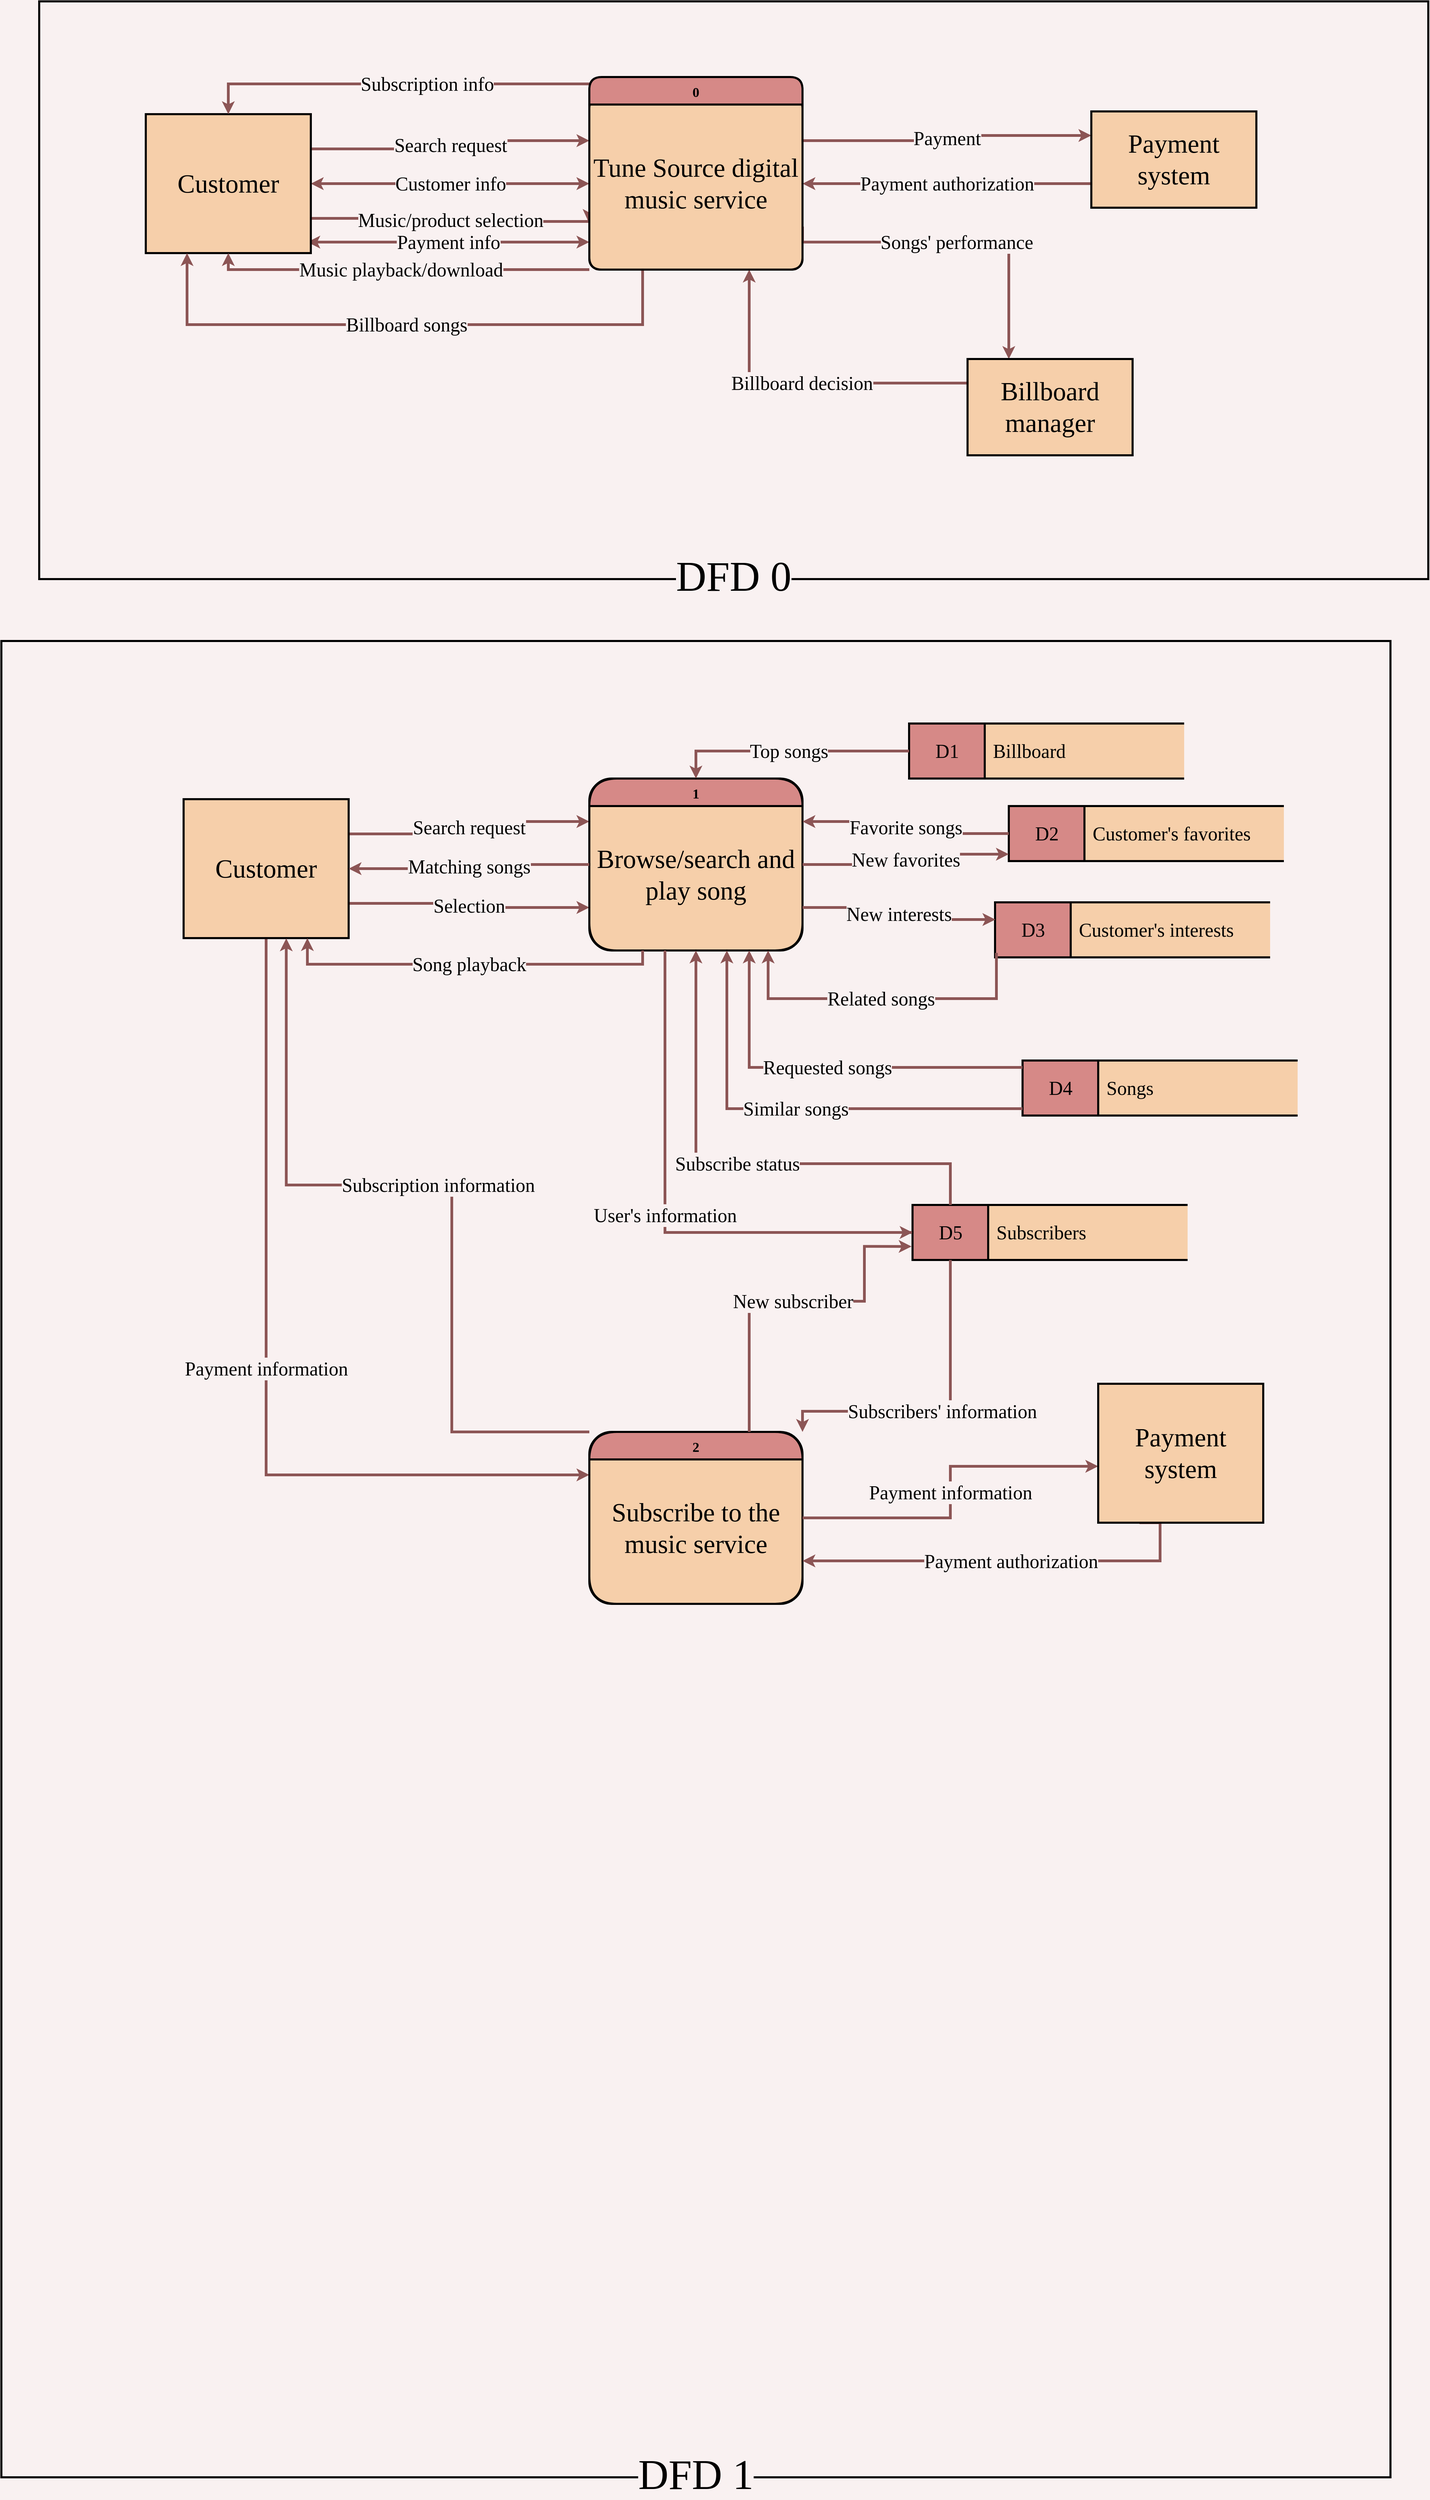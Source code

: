 <mxfile version="20.0.1" type="github">
  <diagram id="dOKS9UgJ7xeJMAQ9yBs4" name="Page-1">
    <mxGraphModel dx="4300" dy="2209" grid="1" gridSize="10" guides="1" tooltips="1" connect="1" arrows="1" fold="1" page="1" pageScale="1" pageWidth="850" pageHeight="1100" background="#F9F1F1" math="0" shadow="0">
      <root>
        <mxCell id="0" />
        <mxCell id="1" parent="0" />
        <mxCell id="kBRfFhFR6J043FuspMJ5-9" value="DFD 1" style="rounded=0;whiteSpace=wrap;html=1;shadow=0;glass=0;fontFamily=Inria Sans;fontSource=https%3A%2F%2Ffonts.googleapis.com%2Fcss%3Ffamily%3DInria%2BSans;fontSize=61;strokeWidth=3;fillColor=none;verticalAlign=bottom;spacingTop=13;spacingBottom=-35;labelBackgroundColor=#F9F1F1;" vertex="1" parent="1">
          <mxGeometry x="-1295" y="1110" width="2020" height="2670" as="geometry" />
        </mxCell>
        <mxCell id="U1UUHdSYpsaotjeb4_By-18" value="DFD 0" style="rounded=0;whiteSpace=wrap;html=1;shadow=0;glass=0;fontFamily=Inria Sans;fontSource=https%3A%2F%2Ffonts.googleapis.com%2Fcss%3Ffamily%3DInria%2BSans;fontSize=61;strokeWidth=3;fillColor=none;verticalAlign=bottom;spacingTop=13;spacingBottom=-35;labelBackgroundColor=#F9F1F1;" parent="1" vertex="1">
          <mxGeometry x="-1240" y="180" width="2020" height="840" as="geometry" />
        </mxCell>
        <mxCell id="U1UUHdSYpsaotjeb4_By-6" value="Search request" style="edgeStyle=orthogonalEdgeStyle;rounded=0;orthogonalLoop=1;jettySize=auto;html=1;exitX=1;exitY=0.25;exitDx=0;exitDy=0;entryX=0;entryY=0.25;entryDx=0;entryDy=0;fontFamily=Inria Sans;fontSource=https%3A%2F%2Ffonts.googleapis.com%2Fcss%3Ffamily%3DInria%2BSans;fontSize=28;fillColor=#ffe6cc;strokeColor=#8C5555;labelBackgroundColor=#F9F1F1;strokeWidth=4;" parent="1" source="U1UUHdSYpsaotjeb4_By-1" target="U1UUHdSYpsaotjeb4_By-2" edge="1">
          <mxGeometry relative="1" as="geometry" />
        </mxCell>
        <mxCell id="U1UUHdSYpsaotjeb4_By-7" value="Music/product selection" style="edgeStyle=orthogonalEdgeStyle;rounded=0;orthogonalLoop=1;jettySize=auto;html=1;exitX=1;exitY=0.75;exitDx=0;exitDy=0;entryX=-0.003;entryY=0.724;entryDx=0;entryDy=0;labelBackgroundColor=#F9F1F1;fontFamily=Inria Sans;fontSource=https%3A%2F%2Ffonts.googleapis.com%2Fcss%3Ffamily%3DInria%2BSans;fontSize=28;strokeColor=#8C5555;strokeWidth=4;entryPerimeter=0;" parent="1" source="U1UUHdSYpsaotjeb4_By-1" target="U1UUHdSYpsaotjeb4_By-2" edge="1">
          <mxGeometry relative="1" as="geometry">
            <Array as="points">
              <mxPoint x="-642" y="496" />
              <mxPoint x="-642" y="500" />
            </Array>
          </mxGeometry>
        </mxCell>
        <mxCell id="U1UUHdSYpsaotjeb4_By-8" value="Customer info" style="edgeStyle=orthogonalEdgeStyle;rounded=0;orthogonalLoop=1;jettySize=auto;html=1;entryX=0;entryY=0.5;entryDx=0;entryDy=0;labelBackgroundColor=#F9F1F1;fontFamily=Inria Sans;fontSource=https%3A%2F%2Ffonts.googleapis.com%2Fcss%3Ffamily%3DInria%2BSans;fontSize=28;strokeColor=#8C5555;startArrow=classic;startFill=1;strokeWidth=4;" parent="1" source="U1UUHdSYpsaotjeb4_By-1" target="U1UUHdSYpsaotjeb4_By-2" edge="1">
          <mxGeometry relative="1" as="geometry" />
        </mxCell>
        <mxCell id="U1UUHdSYpsaotjeb4_By-9" value="Payment info" style="edgeStyle=orthogonalEdgeStyle;rounded=0;orthogonalLoop=1;jettySize=auto;html=1;entryX=0;entryY=0.84;entryDx=0;entryDy=0;entryPerimeter=0;labelBackgroundColor=#F9F1F1;fontFamily=Inria Sans;fontSource=https%3A%2F%2Ffonts.googleapis.com%2Fcss%3Ffamily%3DInria%2BSans;fontSize=28;strokeColor=#8C5555;startArrow=classic;startFill=1;strokeWidth=4;" parent="1" target="U1UUHdSYpsaotjeb4_By-2" edge="1">
          <mxGeometry relative="1" as="geometry">
            <mxPoint x="-850" y="530" as="sourcePoint" />
            <Array as="points">
              <mxPoint x="-450" y="530" />
              <mxPoint x="-450" y="530" />
            </Array>
          </mxGeometry>
        </mxCell>
        <mxCell id="U1UUHdSYpsaotjeb4_By-1" value="Customer" style="rounded=0;whiteSpace=wrap;html=1;strokeWidth=3;fontFamily=Inria Sans;fontSource=https%3A%2F%2Ffonts.googleapis.com%2Fcss%3Ffamily%3DInria%2BSans;fontSize=38;fillColor=#F6CFAA;shadow=0;glass=0;" parent="1" vertex="1">
          <mxGeometry x="-1085" y="344" width="240" height="202" as="geometry" />
        </mxCell>
        <mxCell id="U1UUHdSYpsaotjeb4_By-10" value="Music playback/download" style="edgeStyle=orthogonalEdgeStyle;rounded=0;orthogonalLoop=1;jettySize=auto;html=1;exitX=0;exitY=1;exitDx=0;exitDy=0;entryX=0.5;entryY=1;entryDx=0;entryDy=0;labelBackgroundColor=#F9F1F1;fontFamily=Inria Sans;fontSource=https%3A%2F%2Ffonts.googleapis.com%2Fcss%3Ffamily%3DInria%2BSans;fontSize=28;startArrow=none;startFill=0;strokeColor=#8C5555;labelBorderColor=none;strokeWidth=4;" parent="1" source="U1UUHdSYpsaotjeb4_By-2" target="U1UUHdSYpsaotjeb4_By-1" edge="1">
          <mxGeometry relative="1" as="geometry">
            <Array as="points">
              <mxPoint x="-965" y="570" />
            </Array>
          </mxGeometry>
        </mxCell>
        <mxCell id="U1UUHdSYpsaotjeb4_By-11" value="Billboard songs" style="edgeStyle=orthogonalEdgeStyle;rounded=0;orthogonalLoop=1;jettySize=auto;html=1;exitX=0.25;exitY=1;exitDx=0;exitDy=0;entryX=0.25;entryY=1;entryDx=0;entryDy=0;labelBackgroundColor=#F9F1F1;labelBorderColor=none;fontFamily=Inria Sans;fontSource=https%3A%2F%2Ffonts.googleapis.com%2Fcss%3Ffamily%3DInria%2BSans;fontSize=28;startArrow=none;startFill=0;strokeColor=#8C5555;strokeWidth=4;" parent="1" source="U1UUHdSYpsaotjeb4_By-2" target="U1UUHdSYpsaotjeb4_By-1" edge="1">
          <mxGeometry relative="1" as="geometry">
            <Array as="points">
              <mxPoint x="-362" y="650" />
              <mxPoint x="-1025" y="650" />
            </Array>
          </mxGeometry>
        </mxCell>
        <mxCell id="U1UUHdSYpsaotjeb4_By-12" value="Subscription info" style="edgeStyle=orthogonalEdgeStyle;rounded=0;orthogonalLoop=1;jettySize=auto;html=1;exitX=0.25;exitY=0;exitDx=0;exitDy=0;entryX=0.5;entryY=0;entryDx=0;entryDy=0;labelBackgroundColor=#F9F1F1;labelBorderColor=none;fontFamily=Inria Sans;fontSource=https%3A%2F%2Ffonts.googleapis.com%2Fcss%3Ffamily%3DInria%2BSans;fontSize=28;startArrow=none;startFill=0;strokeColor=#8C5555;strokeWidth=4;" parent="1" source="U1UUHdSYpsaotjeb4_By-2" target="U1UUHdSYpsaotjeb4_By-1" edge="1">
          <mxGeometry relative="1" as="geometry" />
        </mxCell>
        <mxCell id="U1UUHdSYpsaotjeb4_By-13" value="Payment" style="edgeStyle=orthogonalEdgeStyle;rounded=0;orthogonalLoop=1;jettySize=auto;html=1;exitX=1;exitY=0.25;exitDx=0;exitDy=0;entryX=0;entryY=0.25;entryDx=0;entryDy=0;labelBackgroundColor=#F9F1F1;labelBorderColor=none;fontFamily=Inria Sans;fontSource=https%3A%2F%2Ffonts.googleapis.com%2Fcss%3Ffamily%3DInria%2BSans;fontSize=28;startArrow=none;startFill=0;strokeColor=#8C5555;strokeWidth=4;" parent="1" source="U1UUHdSYpsaotjeb4_By-2" target="U1UUHdSYpsaotjeb4_By-3" edge="1">
          <mxGeometry relative="1" as="geometry" />
        </mxCell>
        <mxCell id="U1UUHdSYpsaotjeb4_By-16" value="Songs&#39; performance" style="edgeStyle=orthogonalEdgeStyle;rounded=0;orthogonalLoop=1;jettySize=auto;html=1;exitX=1;exitY=0.75;exitDx=0;exitDy=0;entryX=0.25;entryY=0;entryDx=0;entryDy=0;labelBackgroundColor=#F9F1F1;labelBorderColor=none;fontFamily=Inria Sans;fontSource=https%3A%2F%2Ffonts.googleapis.com%2Fcss%3Ffamily%3DInria%2BSans;fontSize=28;startArrow=none;startFill=0;strokeColor=#8C5555;strokeWidth=4;" parent="1" source="U1UUHdSYpsaotjeb4_By-2" target="U1UUHdSYpsaotjeb4_By-4" edge="1">
          <mxGeometry relative="1" as="geometry">
            <Array as="points">
              <mxPoint x="-130" y="530" />
              <mxPoint x="170" y="530" />
            </Array>
          </mxGeometry>
        </mxCell>
        <mxCell id="U1UUHdSYpsaotjeb4_By-14" value="Payment authorization" style="edgeStyle=orthogonalEdgeStyle;rounded=0;orthogonalLoop=1;jettySize=auto;html=1;exitX=0;exitY=0.75;exitDx=0;exitDy=0;entryX=1;entryY=0.5;entryDx=0;entryDy=0;labelBackgroundColor=#F9F1F1;labelBorderColor=none;fontFamily=Inria Sans;fontSource=https%3A%2F%2Ffonts.googleapis.com%2Fcss%3Ffamily%3DInria%2BSans;fontSize=28;startArrow=none;startFill=0;strokeColor=#8C5555;strokeWidth=4;" parent="1" source="U1UUHdSYpsaotjeb4_By-3" target="U1UUHdSYpsaotjeb4_By-2" edge="1">
          <mxGeometry relative="1" as="geometry" />
        </mxCell>
        <mxCell id="U1UUHdSYpsaotjeb4_By-3" value="Payment system" style="rounded=0;whiteSpace=wrap;html=1;strokeWidth=3;fontFamily=Inria Sans;fontSource=https%3A%2F%2Ffonts.googleapis.com%2Fcss%3Ffamily%3DInria%2BSans;fontSize=38;fillColor=#F6CFAA;" parent="1" vertex="1">
          <mxGeometry x="290" y="340" width="240" height="140" as="geometry" />
        </mxCell>
        <mxCell id="U1UUHdSYpsaotjeb4_By-15" value="Billboard decision" style="edgeStyle=orthogonalEdgeStyle;rounded=0;orthogonalLoop=1;jettySize=auto;html=1;exitX=0;exitY=0.25;exitDx=0;exitDy=0;entryX=0.75;entryY=1;entryDx=0;entryDy=0;labelBackgroundColor=#F9F1F1;labelBorderColor=none;fontFamily=Inria Sans;fontSource=https%3A%2F%2Ffonts.googleapis.com%2Fcss%3Ffamily%3DInria%2BSans;fontSize=28;startArrow=none;startFill=0;strokeColor=#8C5555;strokeWidth=4;" parent="1" source="U1UUHdSYpsaotjeb4_By-4" target="U1UUHdSYpsaotjeb4_By-2" edge="1">
          <mxGeometry relative="1" as="geometry" />
        </mxCell>
        <mxCell id="U1UUHdSYpsaotjeb4_By-4" value="Billboard manager" style="rounded=0;whiteSpace=wrap;html=1;strokeWidth=3;fontFamily=Inria Sans;fontSource=https%3A%2F%2Ffonts.googleapis.com%2Fcss%3Ffamily%3DInria%2BSans;fontSize=38;fillColor=#F6CFAA;" parent="1" vertex="1">
          <mxGeometry x="110" y="700" width="240" height="140" as="geometry" />
        </mxCell>
        <mxCell id="U1UUHdSYpsaotjeb4_By-28" value="Search request" style="edgeStyle=orthogonalEdgeStyle;rounded=0;orthogonalLoop=1;jettySize=auto;html=1;exitX=1;exitY=0.25;exitDx=0;exitDy=0;entryX=0;entryY=0.25;entryDx=0;entryDy=0;labelBackgroundColor=#F9F1F1;labelBorderColor=none;fontFamily=Inria Sans;fontSource=https%3A%2F%2Ffonts.googleapis.com%2Fcss%3Ffamily%3DInria%2BSans;fontSize=28;startArrow=none;startFill=0;strokeColor=#8C5555;strokeWidth=4;" parent="1" source="U1UUHdSYpsaotjeb4_By-17" target="U1UUHdSYpsaotjeb4_By-27" edge="1">
          <mxGeometry x="0.002" relative="1" as="geometry">
            <mxPoint as="offset" />
          </mxGeometry>
        </mxCell>
        <mxCell id="U1UUHdSYpsaotjeb4_By-30" value="Selection" style="edgeStyle=orthogonalEdgeStyle;rounded=0;orthogonalLoop=1;jettySize=auto;html=1;exitX=1;exitY=0.75;exitDx=0;exitDy=0;entryX=0;entryY=0.75;entryDx=0;entryDy=0;labelBackgroundColor=#F9F1F1;labelBorderColor=none;fontFamily=Inria Sans;fontSource=https%3A%2F%2Ffonts.googleapis.com%2Fcss%3Ffamily%3DInria%2BSans;fontSize=28;startArrow=none;startFill=0;strokeColor=#8C5555;strokeWidth=4;" parent="1" source="U1UUHdSYpsaotjeb4_By-17" target="U1UUHdSYpsaotjeb4_By-27" edge="1">
          <mxGeometry relative="1" as="geometry" />
        </mxCell>
        <mxCell id="kBRfFhFR6J043FuspMJ5-10" value="Payment information" style="edgeStyle=orthogonalEdgeStyle;rounded=0;orthogonalLoop=1;jettySize=auto;html=1;exitX=0.5;exitY=1;exitDx=0;exitDy=0;entryX=0;entryY=0.25;entryDx=0;entryDy=0;labelBackgroundColor=#F9F1F1;fontFamily=Inria Sans;fontSource=https%3A%2F%2Ffonts.googleapis.com%2Fcss%3Ffamily%3DInria%2BSans;fontSize=28;startArrow=none;startFill=0;endArrow=classic;endFill=1;strokeColor=#8C5555;strokeWidth=4;" edge="1" parent="1" source="U1UUHdSYpsaotjeb4_By-17" target="kBRfFhFR6J043FuspMJ5-8">
          <mxGeometry relative="1" as="geometry" />
        </mxCell>
        <mxCell id="U1UUHdSYpsaotjeb4_By-17" value="Customer" style="rounded=0;whiteSpace=wrap;html=1;strokeWidth=3;fontFamily=Inria Sans;fontSource=https%3A%2F%2Ffonts.googleapis.com%2Fcss%3Ffamily%3DInria%2BSans;fontSize=38;fillColor=#F6CFAA;shadow=0;glass=0;" parent="1" vertex="1">
          <mxGeometry x="-1030" y="1340" width="240" height="202" as="geometry" />
        </mxCell>
        <mxCell id="U1UUHdSYpsaotjeb4_By-23" value="" style="group" parent="1" vertex="1" connectable="0">
          <mxGeometry x="-440" y="280" width="310" height="290" as="geometry" />
        </mxCell>
        <mxCell id="U1UUHdSYpsaotjeb4_By-2" value="&lt;font face=&quot;Inria Sans&quot;&gt;Tune Source digital music service&lt;/font&gt;" style="rounded=1;whiteSpace=wrap;html=1;fontSize=38;strokeWidth=3;fillColor=#F6CFAA;container=0;arcSize=6;" parent="U1UUHdSYpsaotjeb4_By-23" vertex="1">
          <mxGeometry y="40" width="310" height="250" as="geometry">
            <mxRectangle x="-440" y="320" width="570" height="50" as="alternateBounds" />
          </mxGeometry>
        </mxCell>
        <mxCell id="U1UUHdSYpsaotjeb4_By-22" value="0" style="swimlane;rounded=1;shadow=0;glass=0;labelBackgroundColor=none;fontFamily=Inria Sans;fontSource=https%3A%2F%2Ffonts.googleapis.com%2Fcss%3Ffamily%3DInria%2BSans;fontSize=20;strokeWidth=3;fillColor=#D68987;startSize=40;labelBorderColor=none;" parent="U1UUHdSYpsaotjeb4_By-23" vertex="1">
          <mxGeometry y="10" width="310" height="280" as="geometry" />
        </mxCell>
        <mxCell id="U1UUHdSYpsaotjeb4_By-25" value="" style="group;fontSize=13;" parent="1" vertex="1" connectable="0">
          <mxGeometry x="-440" y="1270" width="310" height="290" as="geometry" />
        </mxCell>
        <mxCell id="U1UUHdSYpsaotjeb4_By-26" value="&lt;font face=&quot;Inria Sans&quot;&gt;Browse/search and play song&lt;/font&gt;" style="rounded=1;whiteSpace=wrap;html=1;fontSize=38;strokeWidth=3;fillColor=#F6CFAA;container=0;arcSize=13;spacingTop=30;" parent="U1UUHdSYpsaotjeb4_By-25" vertex="1">
          <mxGeometry y="40" width="310" height="250" as="geometry">
            <mxRectangle x="-440" y="320" width="570" height="50" as="alternateBounds" />
          </mxGeometry>
        </mxCell>
        <mxCell id="U1UUHdSYpsaotjeb4_By-27" value="1" style="swimlane;rounded=1;shadow=0;glass=0;labelBackgroundColor=none;fontFamily=Inria Sans;fontSource=https%3A%2F%2Ffonts.googleapis.com%2Fcss%3Ffamily%3DInria%2BSans;fontSize=20;strokeWidth=3;fillColor=#D68987;startSize=40;labelBorderColor=none;arcSize=35;" parent="U1UUHdSYpsaotjeb4_By-25" vertex="1">
          <mxGeometry y="40" width="310" height="250" as="geometry" />
        </mxCell>
        <mxCell id="U1UUHdSYpsaotjeb4_By-29" value="Matching songs" style="edgeStyle=orthogonalEdgeStyle;rounded=0;orthogonalLoop=1;jettySize=auto;html=1;exitX=0;exitY=0.5;exitDx=0;exitDy=0;entryX=1;entryY=0.5;entryDx=0;entryDy=0;labelBackgroundColor=#F9F1F1;labelBorderColor=none;fontFamily=Inria Sans;fontSource=https%3A%2F%2Ffonts.googleapis.com%2Fcss%3Ffamily%3DInria%2BSans;fontSize=28;startArrow=none;startFill=0;strokeColor=#8C5555;strokeWidth=4;" parent="1" source="U1UUHdSYpsaotjeb4_By-27" target="U1UUHdSYpsaotjeb4_By-17" edge="1">
          <mxGeometry relative="1" as="geometry" />
        </mxCell>
        <mxCell id="U1UUHdSYpsaotjeb4_By-31" value="Song playback" style="edgeStyle=orthogonalEdgeStyle;rounded=0;orthogonalLoop=1;jettySize=auto;html=1;exitX=0.25;exitY=1;exitDx=0;exitDy=0;entryX=0.75;entryY=1;entryDx=0;entryDy=0;labelBackgroundColor=#F9F1F1;labelBorderColor=none;fontFamily=Inria Sans;fontSource=https%3A%2F%2Ffonts.googleapis.com%2Fcss%3Ffamily%3DInria%2BSans;fontSize=28;startArrow=none;startFill=0;strokeColor=#8C5555;strokeWidth=4;" parent="1" source="U1UUHdSYpsaotjeb4_By-27" target="U1UUHdSYpsaotjeb4_By-17" edge="1">
          <mxGeometry relative="1" as="geometry" />
        </mxCell>
        <mxCell id="U1UUHdSYpsaotjeb4_By-43" value="" style="group" parent="1" vertex="1" connectable="0">
          <mxGeometry x="25" y="1230" width="400" height="80" as="geometry" />
        </mxCell>
        <mxCell id="U1UUHdSYpsaotjeb4_By-41" value="Billboard" style="verticalLabelPosition=middle;verticalAlign=middle;html=1;shape=mxgraph.basic.rect;fillColor2=none;strokeWidth=3;size=13.18;indent=0;rounded=1;shadow=0;glass=0;labelBackgroundColor=none;labelBorderColor=none;fontFamily=Inria Sans;fontSource=https%3A%2F%2Ffonts.googleapis.com%2Fcss%3Ffamily%3DInria%2BSans;fontSize=28;fillColor=#F6CFAA;right=0;labelPosition=center;align=left;spacingLeft=120;" parent="U1UUHdSYpsaotjeb4_By-43" vertex="1">
          <mxGeometry width="400" height="80" as="geometry" />
        </mxCell>
        <mxCell id="U1UUHdSYpsaotjeb4_By-42" value="D1" style="verticalLabelPosition=middle;verticalAlign=middle;html=1;shape=mxgraph.basic.rect;fillColor2=none;strokeWidth=3;size=13.18;indent=0;rounded=1;shadow=0;glass=0;labelBackgroundColor=none;labelBorderColor=none;fontFamily=Inria Sans;fontSource=https%3A%2F%2Ffonts.googleapis.com%2Fcss%3Ffamily%3DInria%2BSans;fontSize=28;fillColor=#D68987;right=1;labelPosition=center;align=center;" parent="U1UUHdSYpsaotjeb4_By-43" vertex="1">
          <mxGeometry width="110" height="80" as="geometry" />
        </mxCell>
        <mxCell id="U1UUHdSYpsaotjeb4_By-44" value="Top songs" style="edgeStyle=orthogonalEdgeStyle;rounded=0;orthogonalLoop=1;jettySize=auto;html=1;entryX=0.5;entryY=0;entryDx=0;entryDy=0;labelBackgroundColor=#F9F1F1;labelBorderColor=none;fontFamily=Inria Sans;fontSource=https%3A%2F%2Ffonts.googleapis.com%2Fcss%3Ffamily%3DInria%2BSans;fontSize=28;startArrow=none;startFill=0;strokeColor=#8C5555;strokeWidth=4;" parent="1" source="U1UUHdSYpsaotjeb4_By-42" target="U1UUHdSYpsaotjeb4_By-27" edge="1">
          <mxGeometry relative="1" as="geometry" />
        </mxCell>
        <mxCell id="U1UUHdSYpsaotjeb4_By-45" value="F" style="group" parent="1" vertex="1" connectable="0">
          <mxGeometry x="170" y="1350" width="400" height="80" as="geometry" />
        </mxCell>
        <mxCell id="U1UUHdSYpsaotjeb4_By-46" value="Customer&#39;s favorites" style="verticalLabelPosition=middle;verticalAlign=middle;html=1;shape=mxgraph.basic.rect;fillColor2=none;strokeWidth=3;size=13.18;indent=0;rounded=1;shadow=0;glass=0;labelBackgroundColor=none;labelBorderColor=none;fontFamily=Inria Sans;fontSource=https%3A%2F%2Ffonts.googleapis.com%2Fcss%3Ffamily%3DInria%2BSans;fontSize=28;fillColor=#F6CFAA;right=0;labelPosition=center;align=left;spacingLeft=120;" parent="U1UUHdSYpsaotjeb4_By-45" vertex="1">
          <mxGeometry width="400" height="80" as="geometry" />
        </mxCell>
        <mxCell id="U1UUHdSYpsaotjeb4_By-47" value="D2" style="verticalLabelPosition=middle;verticalAlign=middle;html=1;shape=mxgraph.basic.rect;fillColor2=none;strokeWidth=3;size=13.18;indent=0;rounded=1;shadow=0;glass=0;labelBackgroundColor=none;labelBorderColor=none;fontFamily=Inria Sans;fontSource=https%3A%2F%2Ffonts.googleapis.com%2Fcss%3Ffamily%3DInria%2BSans;fontSize=28;fillColor=#D68987;right=1;labelPosition=center;align=center;" parent="U1UUHdSYpsaotjeb4_By-45" vertex="1">
          <mxGeometry width="110" height="80" as="geometry" />
        </mxCell>
        <mxCell id="U1UUHdSYpsaotjeb4_By-48" value="Favorite songs" style="edgeStyle=orthogonalEdgeStyle;rounded=0;orthogonalLoop=1;jettySize=auto;html=1;entryX=1;entryY=0.25;entryDx=0;entryDy=0;labelBackgroundColor=#F9F1F1;labelBorderColor=none;fontFamily=Inria Sans;fontSource=https%3A%2F%2Ffonts.googleapis.com%2Fcss%3Ffamily%3DInria%2BSans;fontSize=28;startArrow=none;startFill=0;strokeColor=#8C5555;strokeWidth=4;" parent="1" source="U1UUHdSYpsaotjeb4_By-47" target="U1UUHdSYpsaotjeb4_By-27" edge="1">
          <mxGeometry relative="1" as="geometry" />
        </mxCell>
        <mxCell id="U1UUHdSYpsaotjeb4_By-49" value="New favorites" style="edgeStyle=orthogonalEdgeStyle;rounded=0;orthogonalLoop=1;jettySize=auto;html=1;exitX=1;exitY=0.5;exitDx=0;exitDy=0;entryX=0;entryY=0.875;entryDx=0;entryDy=0;entryPerimeter=0;labelBackgroundColor=#F9F1F1;labelBorderColor=none;fontFamily=Inria Sans;fontSource=https%3A%2F%2Ffonts.googleapis.com%2Fcss%3Ffamily%3DInria%2BSans;fontSize=28;startArrow=none;startFill=0;strokeColor=#8C5555;strokeWidth=4;" parent="1" source="U1UUHdSYpsaotjeb4_By-27" target="U1UUHdSYpsaotjeb4_By-47" edge="1">
          <mxGeometry relative="1" as="geometry" />
        </mxCell>
        <mxCell id="U1UUHdSYpsaotjeb4_By-50" value="F" style="group" parent="1" vertex="1" connectable="0">
          <mxGeometry x="150" y="1490" width="400" height="80" as="geometry" />
        </mxCell>
        <mxCell id="U1UUHdSYpsaotjeb4_By-51" value="Customer&#39;s interests" style="verticalLabelPosition=middle;verticalAlign=middle;html=1;shape=mxgraph.basic.rect;fillColor2=none;strokeWidth=3;size=13.18;indent=0;rounded=1;shadow=0;glass=0;labelBackgroundColor=none;labelBorderColor=none;fontFamily=Inria Sans;fontSource=https%3A%2F%2Ffonts.googleapis.com%2Fcss%3Ffamily%3DInria%2BSans;fontSize=28;fillColor=#F6CFAA;right=0;labelPosition=center;align=left;spacingLeft=120;" parent="U1UUHdSYpsaotjeb4_By-50" vertex="1">
          <mxGeometry width="400" height="80" as="geometry" />
        </mxCell>
        <mxCell id="U1UUHdSYpsaotjeb4_By-52" value="D3" style="verticalLabelPosition=middle;verticalAlign=middle;html=1;shape=mxgraph.basic.rect;fillColor2=none;strokeWidth=3;size=13.18;indent=0;rounded=1;shadow=0;glass=0;labelBackgroundColor=none;labelBorderColor=none;fontFamily=Inria Sans;fontSource=https%3A%2F%2Ffonts.googleapis.com%2Fcss%3Ffamily%3DInria%2BSans;fontSize=28;fillColor=#D68987;right=1;labelPosition=center;align=center;" parent="U1UUHdSYpsaotjeb4_By-50" vertex="1">
          <mxGeometry width="110" height="80" as="geometry" />
        </mxCell>
        <mxCell id="U1UUHdSYpsaotjeb4_By-54" value="New interests" style="edgeStyle=orthogonalEdgeStyle;rounded=0;orthogonalLoop=1;jettySize=auto;html=1;exitX=1;exitY=0.75;exitDx=0;exitDy=0;entryX=0.004;entryY=0.313;entryDx=0;entryDy=0;entryPerimeter=0;labelBackgroundColor=#F9F1F1;labelBorderColor=none;fontFamily=Inria Sans;fontSource=https%3A%2F%2Ffonts.googleapis.com%2Fcss%3Ffamily%3DInria%2BSans;fontSize=28;startArrow=none;startFill=0;strokeColor=#8C5555;strokeWidth=4;" parent="1" source="U1UUHdSYpsaotjeb4_By-27" target="U1UUHdSYpsaotjeb4_By-52" edge="1">
          <mxGeometry relative="1" as="geometry" />
        </mxCell>
        <mxCell id="U1UUHdSYpsaotjeb4_By-55" value="Related songs" style="edgeStyle=orthogonalEdgeStyle;rounded=0;orthogonalLoop=1;jettySize=auto;html=1;labelBackgroundColor=#F9F1F1;labelBorderColor=none;fontFamily=Inria Sans;fontSource=https%3A%2F%2Ffonts.googleapis.com%2Fcss%3Ffamily%3DInria%2BSans;fontSize=28;startArrow=none;startFill=0;strokeColor=#8C5555;strokeWidth=4;exitX=0.018;exitY=0.918;exitDx=0;exitDy=0;exitPerimeter=0;" parent="1" source="U1UUHdSYpsaotjeb4_By-52" target="U1UUHdSYpsaotjeb4_By-26" edge="1">
          <mxGeometry relative="1" as="geometry">
            <Array as="points">
              <mxPoint x="152" y="1630" />
              <mxPoint x="-180" y="1630" />
            </Array>
          </mxGeometry>
        </mxCell>
        <mxCell id="U1UUHdSYpsaotjeb4_By-56" value="F" style="group" parent="1" vertex="1" connectable="0">
          <mxGeometry x="190" y="1720" width="400" height="80" as="geometry" />
        </mxCell>
        <mxCell id="U1UUHdSYpsaotjeb4_By-57" value="Songs" style="verticalLabelPosition=middle;verticalAlign=middle;html=1;shape=mxgraph.basic.rect;fillColor2=none;strokeWidth=3;size=13.18;indent=0;rounded=1;shadow=0;glass=0;labelBackgroundColor=none;labelBorderColor=none;fontFamily=Inria Sans;fontSource=https%3A%2F%2Ffonts.googleapis.com%2Fcss%3Ffamily%3DInria%2BSans;fontSize=28;fillColor=#F6CFAA;right=0;labelPosition=center;align=left;spacingLeft=120;" parent="U1UUHdSYpsaotjeb4_By-56" vertex="1">
          <mxGeometry width="400" height="80" as="geometry" />
        </mxCell>
        <mxCell id="U1UUHdSYpsaotjeb4_By-58" value="D4" style="verticalLabelPosition=middle;verticalAlign=middle;html=1;shape=mxgraph.basic.rect;fillColor2=none;strokeWidth=3;size=13.18;indent=0;rounded=1;shadow=0;glass=0;labelBackgroundColor=none;labelBorderColor=none;fontFamily=Inria Sans;fontSource=https%3A%2F%2Ffonts.googleapis.com%2Fcss%3Ffamily%3DInria%2BSans;fontSize=28;fillColor=#D68987;right=1;labelPosition=center;align=center;" parent="U1UUHdSYpsaotjeb4_By-56" vertex="1">
          <mxGeometry width="110" height="80" as="geometry" />
        </mxCell>
        <mxCell id="U1UUHdSYpsaotjeb4_By-59" value="Requested songs" style="edgeStyle=orthogonalEdgeStyle;rounded=0;orthogonalLoop=1;jettySize=auto;html=1;entryX=0.75;entryY=1;entryDx=0;entryDy=0;labelBackgroundColor=#F9F1F1;labelBorderColor=none;fontFamily=Inria Sans;fontSource=https%3A%2F%2Ffonts.googleapis.com%2Fcss%3Ffamily%3DInria%2BSans;fontSize=28;startArrow=none;startFill=0;strokeColor=#8C5555;strokeWidth=4;" parent="1" source="U1UUHdSYpsaotjeb4_By-58" target="U1UUHdSYpsaotjeb4_By-27" edge="1">
          <mxGeometry relative="1" as="geometry">
            <Array as="points">
              <mxPoint x="-207" y="1730" />
            </Array>
          </mxGeometry>
        </mxCell>
        <mxCell id="U1UUHdSYpsaotjeb4_By-60" value="Similar songs" style="edgeStyle=orthogonalEdgeStyle;rounded=0;orthogonalLoop=1;jettySize=auto;html=1;labelBackgroundColor=#F9F1F1;labelBorderColor=none;fontFamily=Inria Sans;fontSource=https%3A%2F%2Ffonts.googleapis.com%2Fcss%3Ffamily%3DInria%2BSans;fontSize=28;startArrow=none;startFill=0;strokeColor=#8C5555;strokeWidth=4;" parent="1" source="U1UUHdSYpsaotjeb4_By-58" edge="1">
          <mxGeometry relative="1" as="geometry">
            <Array as="points">
              <mxPoint x="-240" y="1790" />
              <mxPoint x="-240" y="1560" />
            </Array>
            <mxPoint x="-240" y="1560" as="targetPoint" />
          </mxGeometry>
        </mxCell>
        <mxCell id="kBRfFhFR6J043FuspMJ5-1" value="F" style="group" vertex="1" connectable="0" parent="1">
          <mxGeometry x="30" y="1930" width="400" height="80" as="geometry" />
        </mxCell>
        <mxCell id="kBRfFhFR6J043FuspMJ5-2" value="Subscribers" style="verticalLabelPosition=middle;verticalAlign=middle;html=1;shape=mxgraph.basic.rect;fillColor2=none;strokeWidth=3;size=13.18;indent=0;rounded=1;shadow=0;glass=0;labelBackgroundColor=none;labelBorderColor=none;fontFamily=Inria Sans;fontSource=https%3A%2F%2Ffonts.googleapis.com%2Fcss%3Ffamily%3DInria%2BSans;fontSize=28;fillColor=#F6CFAA;right=0;labelPosition=center;align=left;spacingLeft=120;" vertex="1" parent="kBRfFhFR6J043FuspMJ5-1">
          <mxGeometry width="400" height="80" as="geometry" />
        </mxCell>
        <mxCell id="kBRfFhFR6J043FuspMJ5-3" value="D5" style="verticalLabelPosition=middle;verticalAlign=middle;html=1;shape=mxgraph.basic.rect;fillColor2=none;strokeWidth=3;size=13.18;indent=0;rounded=1;shadow=0;glass=0;labelBackgroundColor=none;labelBorderColor=none;fontFamily=Inria Sans;fontSource=https%3A%2F%2Ffonts.googleapis.com%2Fcss%3Ffamily%3DInria%2BSans;fontSize=28;fillColor=#D68987;right=1;labelPosition=center;align=center;" vertex="1" parent="kBRfFhFR6J043FuspMJ5-1">
          <mxGeometry width="110" height="80" as="geometry" />
        </mxCell>
        <mxCell id="kBRfFhFR6J043FuspMJ5-4" value="Subscribe status" style="edgeStyle=orthogonalEdgeStyle;rounded=0;orthogonalLoop=1;jettySize=auto;html=1;strokeWidth=4;strokeColor=#8C5555;fontSize=28;fontFamily=Inria Sans;fontSource=https%3A%2F%2Ffonts.googleapis.com%2Fcss%3Ffamily%3DInria%2BSans;labelBackgroundColor=#F9F1F1;entryX=0.5;entryY=1;entryDx=0;entryDy=0;" edge="1" parent="1" source="kBRfFhFR6J043FuspMJ5-3" target="U1UUHdSYpsaotjeb4_By-27">
          <mxGeometry relative="1" as="geometry">
            <mxPoint x="-310" y="1560" as="targetPoint" />
            <Array as="points">
              <mxPoint x="85" y="1870" />
              <mxPoint x="-285" y="1870" />
            </Array>
          </mxGeometry>
        </mxCell>
        <mxCell id="kBRfFhFR6J043FuspMJ5-5" value="User&#39;s information" style="edgeStyle=orthogonalEdgeStyle;rounded=0;orthogonalLoop=1;jettySize=auto;html=1;labelBackgroundColor=#F9F1F1;fontFamily=Inria Sans;fontSource=https%3A%2F%2Ffonts.googleapis.com%2Fcss%3Ffamily%3DInria%2BSans;fontSize=28;strokeColor=#8C5555;strokeWidth=4;" edge="1" parent="1">
          <mxGeometry relative="1" as="geometry">
            <mxPoint x="-330" y="1560" as="sourcePoint" />
            <mxPoint x="30" y="1970" as="targetPoint" />
            <Array as="points">
              <mxPoint x="-330" y="1970" />
              <mxPoint x="29" y="1970" />
            </Array>
          </mxGeometry>
        </mxCell>
        <mxCell id="kBRfFhFR6J043FuspMJ5-6" value="" style="group;fontSize=13;" vertex="1" connectable="0" parent="1">
          <mxGeometry x="-440" y="2220" width="310" height="290" as="geometry" />
        </mxCell>
        <mxCell id="kBRfFhFR6J043FuspMJ5-7" value="&lt;font face=&quot;Inria Sans&quot;&gt;Subscribe to the music service&lt;br&gt;&lt;/font&gt;" style="rounded=1;whiteSpace=wrap;html=1;fontSize=38;strokeWidth=3;fillColor=#F6CFAA;container=0;arcSize=13;spacingTop=30;" vertex="1" parent="kBRfFhFR6J043FuspMJ5-6">
          <mxGeometry y="40" width="310" height="250" as="geometry">
            <mxRectangle x="-440" y="320" width="570" height="50" as="alternateBounds" />
          </mxGeometry>
        </mxCell>
        <mxCell id="kBRfFhFR6J043FuspMJ5-8" value="2" style="swimlane;rounded=1;shadow=0;glass=0;labelBackgroundColor=none;fontFamily=Inria Sans;fontSource=https%3A%2F%2Ffonts.googleapis.com%2Fcss%3Ffamily%3DInria%2BSans;fontSize=20;strokeWidth=3;fillColor=#D68987;startSize=40;labelBorderColor=none;arcSize=35;" vertex="1" parent="kBRfFhFR6J043FuspMJ5-6">
          <mxGeometry y="40" width="310" height="250" as="geometry" />
        </mxCell>
        <mxCell id="kBRfFhFR6J043FuspMJ5-11" value="Subscription information" style="edgeStyle=orthogonalEdgeStyle;rounded=0;orthogonalLoop=1;jettySize=auto;html=1;exitX=0;exitY=0;exitDx=0;exitDy=0;entryX=0.622;entryY=1.002;entryDx=0;entryDy=0;labelBackgroundColor=#F9F1F1;fontFamily=Inria Sans;fontSource=https%3A%2F%2Ffonts.googleapis.com%2Fcss%3Ffamily%3DInria%2BSans;fontSize=28;startArrow=none;startFill=0;endArrow=classic;endFill=1;strokeColor=#8C5555;strokeWidth=4;entryPerimeter=0;" edge="1" parent="1" source="kBRfFhFR6J043FuspMJ5-8" target="U1UUHdSYpsaotjeb4_By-17">
          <mxGeometry relative="1" as="geometry">
            <Array as="points">
              <mxPoint x="-640" y="2260" />
              <mxPoint x="-640" y="1901" />
              <mxPoint x="-881" y="1901" />
            </Array>
          </mxGeometry>
        </mxCell>
        <mxCell id="kBRfFhFR6J043FuspMJ5-12" value="New subscriber" style="edgeStyle=orthogonalEdgeStyle;rounded=0;orthogonalLoop=1;jettySize=auto;html=1;exitX=0.75;exitY=0;exitDx=0;exitDy=0;entryX=-0.013;entryY=0.754;entryDx=0;entryDy=0;entryPerimeter=0;labelBackgroundColor=#F9F1F1;fontFamily=Inria Sans;fontSource=https%3A%2F%2Ffonts.googleapis.com%2Fcss%3Ffamily%3DInria%2BSans;fontSize=28;startArrow=none;startFill=0;endArrow=classic;endFill=1;strokeColor=#8C5555;strokeWidth=4;" edge="1" parent="1" source="kBRfFhFR6J043FuspMJ5-8" target="kBRfFhFR6J043FuspMJ5-3">
          <mxGeometry relative="1" as="geometry">
            <Array as="points">
              <mxPoint x="-208" y="2070" />
              <mxPoint x="-40" y="2070" />
              <mxPoint x="-40" y="1990" />
            </Array>
          </mxGeometry>
        </mxCell>
        <mxCell id="kBRfFhFR6J043FuspMJ5-13" value="Subscribers&#39; information" style="edgeStyle=orthogonalEdgeStyle;rounded=0;orthogonalLoop=1;jettySize=auto;html=1;labelBackgroundColor=#F9F1F1;fontFamily=Inria Sans;fontSource=https%3A%2F%2Ffonts.googleapis.com%2Fcss%3Ffamily%3DInria%2BSans;fontSize=28;startArrow=none;startFill=0;endArrow=classic;endFill=1;strokeColor=#8C5555;strokeWidth=4;" edge="1" parent="1" source="kBRfFhFR6J043FuspMJ5-3">
          <mxGeometry relative="1" as="geometry">
            <mxPoint x="-130" y="2260" as="targetPoint" />
            <Array as="points">
              <mxPoint x="85" y="2230" />
              <mxPoint x="-130" y="2230" />
            </Array>
          </mxGeometry>
        </mxCell>
        <mxCell id="kBRfFhFR6J043FuspMJ5-17" value="Payment information" style="edgeStyle=orthogonalEdgeStyle;rounded=0;orthogonalLoop=1;jettySize=auto;html=1;exitX=1;exitY=0.5;exitDx=0;exitDy=0;entryX=0;entryY=0.594;entryDx=0;entryDy=0;entryPerimeter=0;labelBackgroundColor=#F9F1F1;fontFamily=Inria Sans;fontSource=https%3A%2F%2Ffonts.googleapis.com%2Fcss%3Ffamily%3DInria%2BSans;fontSize=28;startArrow=none;startFill=0;endArrow=classic;endFill=1;strokeColor=#8C5555;strokeWidth=4;" edge="1" parent="1" source="kBRfFhFR6J043FuspMJ5-8" target="kBRfFhFR6J043FuspMJ5-19">
          <mxGeometry relative="1" as="geometry">
            <mxPoint x="260" y="2292" as="targetPoint" />
          </mxGeometry>
        </mxCell>
        <mxCell id="kBRfFhFR6J043FuspMJ5-18" value="Payment authorization" style="edgeStyle=orthogonalEdgeStyle;rounded=0;orthogonalLoop=1;jettySize=auto;html=1;entryX=1;entryY=0.75;entryDx=0;entryDy=0;labelBackgroundColor=#F9F1F1;fontFamily=Inria Sans;fontSource=https%3A%2F%2Ffonts.googleapis.com%2Fcss%3Ffamily%3DInria%2BSans;fontSize=28;startArrow=none;startFill=0;endArrow=classic;endFill=1;strokeColor=#8C5555;strokeWidth=4;exitX=0.25;exitY=1;exitDx=0;exitDy=0;" edge="1" parent="1" source="kBRfFhFR6J043FuspMJ5-19" target="kBRfFhFR6J043FuspMJ5-8">
          <mxGeometry relative="1" as="geometry">
            <mxPoint x="320" y="2350" as="sourcePoint" />
            <Array as="points">
              <mxPoint x="390" y="2447" />
            </Array>
          </mxGeometry>
        </mxCell>
        <mxCell id="kBRfFhFR6J043FuspMJ5-19" value="Payment system" style="rounded=0;whiteSpace=wrap;html=1;strokeWidth=3;fontFamily=Inria Sans;fontSource=https%3A%2F%2Ffonts.googleapis.com%2Fcss%3Ffamily%3DInria%2BSans;fontSize=38;fillColor=#F6CFAA;shadow=0;glass=0;" vertex="1" parent="1">
          <mxGeometry x="300" y="2190" width="240" height="202" as="geometry" />
        </mxCell>
      </root>
    </mxGraphModel>
  </diagram>
</mxfile>
